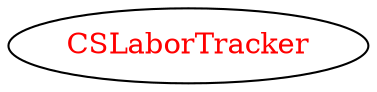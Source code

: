 digraph dependencyGraph {
 concentrate=true;
 ranksep="2.0";
 rankdir="LR"; 
 splines="ortho";
"CSLaborTracker" [fontcolor="red"];
}